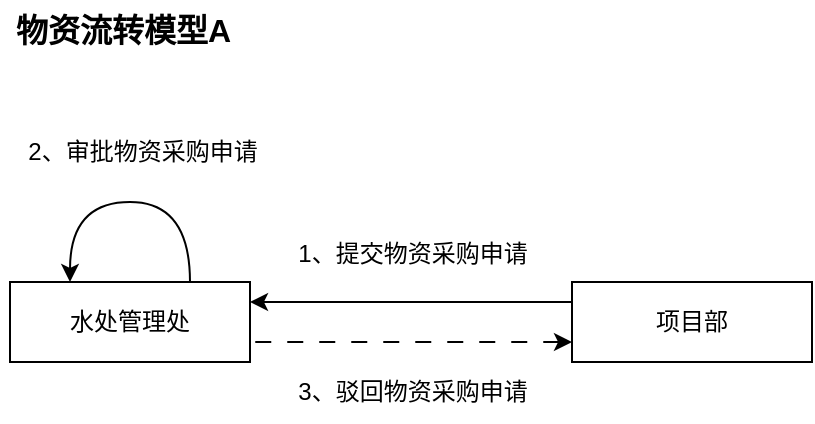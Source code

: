 <mxfile version="22.1.0" type="github" pages="4">
  <diagram name="0001" id="y2zCg2tqc-IcQTNm7M6H">
    <mxGraphModel dx="956" dy="505" grid="1" gridSize="10" guides="1" tooltips="1" connect="1" arrows="1" fold="1" page="1" pageScale="1" pageWidth="1169" pageHeight="827" math="0" shadow="0">
      <root>
        <mxCell id="sdHGfgtrLrPXHbDimJ2l-0" />
        <mxCell id="sdHGfgtrLrPXHbDimJ2l-1" parent="sdHGfgtrLrPXHbDimJ2l-0" />
        <mxCell id="sdHGfgtrLrPXHbDimJ2l-57" value="&lt;b style=&quot;font-size: 16px;&quot;&gt;物资流转模型A&lt;/b&gt;" style="text;html=1;align=left;verticalAlign=middle;resizable=0;points=[];autosize=1;strokeColor=none;fillColor=none;fontSize=16;rounded=0;labelBackgroundColor=none;" parent="sdHGfgtrLrPXHbDimJ2l-1" vertex="1">
          <mxGeometry x="40.5" y="20" width="130" height="30" as="geometry" />
        </mxCell>
        <mxCell id="HL12fgJ5XwXz7NJd2X_L-1" value="" style="rounded=0;orthogonalLoop=1;jettySize=auto;html=1;entryX=1;entryY=0.25;entryDx=0;entryDy=0;exitX=0;exitY=0.25;exitDx=0;exitDy=0;" edge="1" parent="sdHGfgtrLrPXHbDimJ2l-1" source="DtQQWt-DvLBq8CPffun4-25" target="HL12fgJ5XwXz7NJd2X_L-0">
          <mxGeometry relative="1" as="geometry" />
        </mxCell>
        <mxCell id="DtQQWt-DvLBq8CPffun4-25" value="项目部" style="rounded=0;whiteSpace=wrap;html=1;" parent="sdHGfgtrLrPXHbDimJ2l-1" vertex="1">
          <mxGeometry x="321" y="161" width="120" height="40" as="geometry" />
        </mxCell>
        <mxCell id="HL12fgJ5XwXz7NJd2X_L-4" value="" style="edgeStyle=orthogonalEdgeStyle;rounded=0;orthogonalLoop=1;jettySize=auto;html=1;exitX=0.75;exitY=0;exitDx=0;exitDy=0;entryX=0.25;entryY=0;entryDx=0;entryDy=0;elbow=vertical;curved=1;" edge="1" parent="sdHGfgtrLrPXHbDimJ2l-1" source="HL12fgJ5XwXz7NJd2X_L-0" target="HL12fgJ5XwXz7NJd2X_L-0">
          <mxGeometry relative="1" as="geometry">
            <mxPoint x="140" y="81" as="targetPoint" />
            <Array as="points">
              <mxPoint x="130" y="121" />
              <mxPoint x="70" y="121" />
            </Array>
          </mxGeometry>
        </mxCell>
        <mxCell id="HL12fgJ5XwXz7NJd2X_L-0" value="水处管理处" style="rounded=0;whiteSpace=wrap;html=1;" vertex="1" parent="sdHGfgtrLrPXHbDimJ2l-1">
          <mxGeometry x="40" y="161" width="120" height="40" as="geometry" />
        </mxCell>
        <mxCell id="HL12fgJ5XwXz7NJd2X_L-2" value="1、提交物资采购申请" style="text;html=1;align=center;verticalAlign=middle;resizable=0;points=[];autosize=1;strokeColor=none;fillColor=none;" vertex="1" parent="sdHGfgtrLrPXHbDimJ2l-1">
          <mxGeometry x="171" y="132" width="140" height="30" as="geometry" />
        </mxCell>
        <mxCell id="HL12fgJ5XwXz7NJd2X_L-5" value="3、驳回物资采购申请" style="text;html=1;align=center;verticalAlign=middle;resizable=0;points=[];autosize=1;strokeColor=none;fillColor=none;" vertex="1" parent="sdHGfgtrLrPXHbDimJ2l-1">
          <mxGeometry x="171" y="201" width="140" height="30" as="geometry" />
        </mxCell>
        <mxCell id="HL12fgJ5XwXz7NJd2X_L-7" value="" style="rounded=0;orthogonalLoop=1;jettySize=auto;html=1;entryX=1;entryY=0.75;entryDx=0;entryDy=0;exitX=0;exitY=0.75;exitDx=0;exitDy=0;startArrow=classic;startFill=1;endArrow=none;endFill=0;dashed=1;dashPattern=8 8;" edge="1" parent="sdHGfgtrLrPXHbDimJ2l-1" source="DtQQWt-DvLBq8CPffun4-25" target="HL12fgJ5XwXz7NJd2X_L-0">
          <mxGeometry relative="1" as="geometry">
            <mxPoint x="280.5" y="191" as="sourcePoint" />
            <mxPoint x="160.5" y="191" as="targetPoint" />
          </mxGeometry>
        </mxCell>
        <mxCell id="HL12fgJ5XwXz7NJd2X_L-8" value="2、审批物资采购申请" style="text;html=1;align=center;verticalAlign=middle;resizable=0;points=[];autosize=1;strokeColor=none;fillColor=none;" vertex="1" parent="sdHGfgtrLrPXHbDimJ2l-1">
          <mxGeometry x="35.5" y="81" width="140" height="30" as="geometry" />
        </mxCell>
      </root>
    </mxGraphModel>
  </diagram>
  <diagram name="0002" id="v6YHIiIqCK-uheLhkEiw">
    <mxGraphModel dx="956" dy="505" grid="1" gridSize="10" guides="1" tooltips="1" connect="1" arrows="1" fold="1" page="1" pageScale="1" pageWidth="1169" pageHeight="827" math="0" shadow="0">
      <root>
        <mxCell id="5l5dGnRgkD7SMCscCZ9d-0" />
        <mxCell id="5l5dGnRgkD7SMCscCZ9d-1" parent="5l5dGnRgkD7SMCscCZ9d-0" />
        <mxCell id="5l5dGnRgkD7SMCscCZ9d-2" value="&lt;b style=&quot;font-size: 16px;&quot;&gt;物资流转模型B&lt;/b&gt;" style="text;html=1;align=left;verticalAlign=middle;resizable=0;points=[];autosize=1;strokeColor=none;fillColor=none;fontSize=16;rounded=0;labelBackgroundColor=none;" vertex="1" parent="5l5dGnRgkD7SMCscCZ9d-1">
          <mxGeometry x="40.5" y="20" width="130" height="30" as="geometry" />
        </mxCell>
        <mxCell id="5l5dGnRgkD7SMCscCZ9d-3" value="" style="rounded=0;orthogonalLoop=1;jettySize=auto;html=1;entryX=1;entryY=0.25;entryDx=0;entryDy=0;exitX=0;exitY=0.25;exitDx=0;exitDy=0;" edge="1" parent="5l5dGnRgkD7SMCscCZ9d-1" source="5l5dGnRgkD7SMCscCZ9d-4" target="5l5dGnRgkD7SMCscCZ9d-6">
          <mxGeometry relative="1" as="geometry" />
        </mxCell>
        <mxCell id="3BJEEgyNPgTvVs_ZZCeU-1" value="" style="edgeStyle=orthogonalEdgeStyle;rounded=0;orthogonalLoop=1;jettySize=auto;html=1;" edge="1" parent="5l5dGnRgkD7SMCscCZ9d-1" source="5l5dGnRgkD7SMCscCZ9d-4" target="3BJEEgyNPgTvVs_ZZCeU-0">
          <mxGeometry relative="1" as="geometry">
            <Array as="points">
              <mxPoint x="560" y="240" />
              <mxPoint x="560" y="180" />
            </Array>
          </mxGeometry>
        </mxCell>
        <mxCell id="3BJEEgyNPgTvVs_ZZCeU-3" value="" style="edgeStyle=orthogonalEdgeStyle;rounded=0;orthogonalLoop=1;jettySize=auto;html=1;" edge="1" parent="5l5dGnRgkD7SMCscCZ9d-1" source="5l5dGnRgkD7SMCscCZ9d-4" target="3BJEEgyNPgTvVs_ZZCeU-2">
          <mxGeometry relative="1" as="geometry">
            <Array as="points">
              <mxPoint x="560" y="240" />
              <mxPoint x="560" y="300" />
            </Array>
          </mxGeometry>
        </mxCell>
        <mxCell id="5l5dGnRgkD7SMCscCZ9d-4" value="项目部" style="rounded=0;whiteSpace=wrap;html=1;" vertex="1" parent="5l5dGnRgkD7SMCscCZ9d-1">
          <mxGeometry x="321" y="160" width="120" height="160" as="geometry" />
        </mxCell>
        <mxCell id="5l5dGnRgkD7SMCscCZ9d-5" value="" style="edgeStyle=orthogonalEdgeStyle;rounded=0;orthogonalLoop=1;jettySize=auto;html=1;exitX=0.75;exitY=0;exitDx=0;exitDy=0;entryX=0.25;entryY=0;entryDx=0;entryDy=0;elbow=vertical;curved=1;" edge="1" parent="5l5dGnRgkD7SMCscCZ9d-1" source="5l5dGnRgkD7SMCscCZ9d-6" target="5l5dGnRgkD7SMCscCZ9d-6">
          <mxGeometry relative="1" as="geometry">
            <mxPoint x="140" y="80" as="targetPoint" />
            <Array as="points">
              <mxPoint x="130" y="120" />
              <mxPoint x="70" y="120" />
            </Array>
          </mxGeometry>
        </mxCell>
        <mxCell id="kY5L23jOg3op1AkV3N7v-1" value="" style="edgeStyle=orthogonalEdgeStyle;rounded=0;orthogonalLoop=1;jettySize=auto;html=1;entryX=0.25;entryY=0;entryDx=0;entryDy=0;" edge="1" parent="5l5dGnRgkD7SMCscCZ9d-1" source="5l5dGnRgkD7SMCscCZ9d-6" target="kY5L23jOg3op1AkV3N7v-0">
          <mxGeometry relative="1" as="geometry" />
        </mxCell>
        <mxCell id="5l5dGnRgkD7SMCscCZ9d-6" value="水处管理处" style="rounded=0;whiteSpace=wrap;html=1;" vertex="1" parent="5l5dGnRgkD7SMCscCZ9d-1">
          <mxGeometry x="40" y="161" width="120" height="160" as="geometry" />
        </mxCell>
        <mxCell id="5l5dGnRgkD7SMCscCZ9d-7" value="1、提交物资采购申请" style="text;html=1;align=center;verticalAlign=middle;resizable=0;points=[];autosize=1;strokeColor=none;fillColor=none;" vertex="1" parent="5l5dGnRgkD7SMCscCZ9d-1">
          <mxGeometry x="170" y="165" width="140" height="30" as="geometry" />
        </mxCell>
        <mxCell id="5l5dGnRgkD7SMCscCZ9d-8" value="3、同意物资采购申请" style="text;html=1;align=center;verticalAlign=middle;resizable=0;points=[];autosize=1;strokeColor=none;fillColor=none;" vertex="1" parent="5l5dGnRgkD7SMCscCZ9d-1">
          <mxGeometry x="171" y="242" width="140" height="30" as="geometry" />
        </mxCell>
        <mxCell id="5l5dGnRgkD7SMCscCZ9d-9" value="" style="rounded=0;orthogonalLoop=1;jettySize=auto;html=1;entryX=1;entryY=0.75;entryDx=0;entryDy=0;exitX=0;exitY=0.75;exitDx=0;exitDy=0;startArrow=classic;startFill=1;endArrow=none;endFill=0;dashed=1;dashPattern=8 8;" edge="1" parent="5l5dGnRgkD7SMCscCZ9d-1" source="5l5dGnRgkD7SMCscCZ9d-4" target="5l5dGnRgkD7SMCscCZ9d-6">
          <mxGeometry relative="1" as="geometry">
            <mxPoint x="280.5" y="190" as="sourcePoint" />
            <mxPoint x="160.5" y="190" as="targetPoint" />
          </mxGeometry>
        </mxCell>
        <mxCell id="5l5dGnRgkD7SMCscCZ9d-10" value="2、审批物资采购申请" style="text;html=1;align=center;verticalAlign=middle;resizable=0;points=[];autosize=1;strokeColor=none;fillColor=none;" vertex="1" parent="5l5dGnRgkD7SMCscCZ9d-1">
          <mxGeometry x="35.5" y="80" width="140" height="30" as="geometry" />
        </mxCell>
        <mxCell id="kY5L23jOg3op1AkV3N7v-3" value="" style="edgeStyle=orthogonalEdgeStyle;rounded=0;orthogonalLoop=1;jettySize=auto;html=1;exitX=0.75;exitY=0;exitDx=0;exitDy=0;" edge="1" parent="5l5dGnRgkD7SMCscCZ9d-1" source="kY5L23jOg3op1AkV3N7v-0">
          <mxGeometry relative="1" as="geometry">
            <mxPoint x="381" y="320" as="targetPoint" />
          </mxGeometry>
        </mxCell>
        <mxCell id="kY5L23jOg3op1AkV3N7v-0" value="物资供应商" style="rounded=0;whiteSpace=wrap;html=1;" vertex="1" parent="5l5dGnRgkD7SMCscCZ9d-1">
          <mxGeometry x="40" y="400" width="400" height="80" as="geometry" />
        </mxCell>
        <mxCell id="kY5L23jOg3op1AkV3N7v-4" value="4、采购物资" style="text;html=1;align=center;verticalAlign=middle;resizable=0;points=[];autosize=1;strokeColor=none;fillColor=none;" vertex="1" parent="5l5dGnRgkD7SMCscCZ9d-1">
          <mxGeometry x="30.5" y="359" width="90" height="30" as="geometry" />
        </mxCell>
        <mxCell id="kY5L23jOg3op1AkV3N7v-5" value="5、供应物资" style="text;html=1;align=center;verticalAlign=middle;resizable=0;points=[];autosize=1;strokeColor=none;fillColor=none;" vertex="1" parent="5l5dGnRgkD7SMCscCZ9d-1">
          <mxGeometry x="361" y="359" width="90" height="30" as="geometry" />
        </mxCell>
        <mxCell id="3BJEEgyNPgTvVs_ZZCeU-0" value="施工点1" style="rounded=0;whiteSpace=wrap;html=1;" vertex="1" parent="5l5dGnRgkD7SMCscCZ9d-1">
          <mxGeometry x="600" y="160" width="120" height="40" as="geometry" />
        </mxCell>
        <mxCell id="3BJEEgyNPgTvVs_ZZCeU-2" value="施工点2" style="rounded=0;whiteSpace=wrap;html=1;" vertex="1" parent="5l5dGnRgkD7SMCscCZ9d-1">
          <mxGeometry x="600" y="280" width="120" height="40" as="geometry" />
        </mxCell>
        <mxCell id="3BJEEgyNPgTvVs_ZZCeU-4" value="6、调拨物资" style="text;html=1;align=center;verticalAlign=middle;resizable=0;points=[];autosize=1;strokeColor=none;fillColor=none;" vertex="1" parent="5l5dGnRgkD7SMCscCZ9d-1">
          <mxGeometry x="451" y="200" width="90" height="30" as="geometry" />
        </mxCell>
      </root>
    </mxGraphModel>
  </diagram>
  <diagram name="0003" id="Mt6E186VUYARQVFkgp3S">
    <mxGraphModel dx="956" dy="505" grid="1" gridSize="10" guides="1" tooltips="1" connect="1" arrows="1" fold="1" page="1" pageScale="1" pageWidth="1169" pageHeight="827" math="0" shadow="0">
      <root>
        <mxCell id="tSfsUS1J5i7wrl0EEr2g-0" />
        <mxCell id="tSfsUS1J5i7wrl0EEr2g-1" parent="tSfsUS1J5i7wrl0EEr2g-0" />
        <mxCell id="tSfsUS1J5i7wrl0EEr2g-2" value="&lt;b style=&quot;font-size: 16px;&quot;&gt;物资流转模型C&lt;/b&gt;" style="text;html=1;align=left;verticalAlign=middle;resizable=0;points=[];autosize=1;strokeColor=none;fillColor=none;fontSize=16;rounded=0;labelBackgroundColor=none;" vertex="1" parent="tSfsUS1J5i7wrl0EEr2g-1">
          <mxGeometry x="40.5" y="20" width="130" height="30" as="geometry" />
        </mxCell>
        <mxCell id="tSfsUS1J5i7wrl0EEr2g-3" value="" style="rounded=0;orthogonalLoop=1;jettySize=auto;html=1;entryX=1;entryY=0.25;entryDx=0;entryDy=0;exitX=0;exitY=0.25;exitDx=0;exitDy=0;" edge="1" parent="tSfsUS1J5i7wrl0EEr2g-1" source="tSfsUS1J5i7wrl0EEr2g-6" target="tSfsUS1J5i7wrl0EEr2g-9">
          <mxGeometry relative="1" as="geometry" />
        </mxCell>
        <mxCell id="tSfsUS1J5i7wrl0EEr2g-4" value="" style="edgeStyle=orthogonalEdgeStyle;rounded=0;orthogonalLoop=1;jettySize=auto;html=1;" edge="1" parent="tSfsUS1J5i7wrl0EEr2g-1" source="tSfsUS1J5i7wrl0EEr2g-6" target="tSfsUS1J5i7wrl0EEr2g-18">
          <mxGeometry relative="1" as="geometry">
            <Array as="points">
              <mxPoint x="560" y="240" />
              <mxPoint x="560" y="180" />
            </Array>
          </mxGeometry>
        </mxCell>
        <mxCell id="tSfsUS1J5i7wrl0EEr2g-5" value="" style="edgeStyle=orthogonalEdgeStyle;rounded=0;orthogonalLoop=1;jettySize=auto;html=1;" edge="1" parent="tSfsUS1J5i7wrl0EEr2g-1" source="tSfsUS1J5i7wrl0EEr2g-6" target="tSfsUS1J5i7wrl0EEr2g-19">
          <mxGeometry relative="1" as="geometry">
            <Array as="points">
              <mxPoint x="560" y="240" />
              <mxPoint x="560" y="300" />
            </Array>
          </mxGeometry>
        </mxCell>
        <mxCell id="tSfsUS1J5i7wrl0EEr2g-6" value="项目部" style="rounded=0;whiteSpace=wrap;html=1;" vertex="1" parent="tSfsUS1J5i7wrl0EEr2g-1">
          <mxGeometry x="321" y="160" width="120" height="160" as="geometry" />
        </mxCell>
        <mxCell id="tSfsUS1J5i7wrl0EEr2g-7" value="" style="edgeStyle=orthogonalEdgeStyle;rounded=0;orthogonalLoop=1;jettySize=auto;html=1;exitX=0.75;exitY=0;exitDx=0;exitDy=0;entryX=0.25;entryY=0;entryDx=0;entryDy=0;elbow=vertical;curved=1;" edge="1" parent="tSfsUS1J5i7wrl0EEr2g-1" source="tSfsUS1J5i7wrl0EEr2g-9" target="tSfsUS1J5i7wrl0EEr2g-9">
          <mxGeometry relative="1" as="geometry">
            <mxPoint x="140" y="80" as="targetPoint" />
            <Array as="points">
              <mxPoint x="130" y="120" />
              <mxPoint x="70" y="120" />
            </Array>
          </mxGeometry>
        </mxCell>
        <mxCell id="tSfsUS1J5i7wrl0EEr2g-9" value="水处管理处" style="rounded=0;whiteSpace=wrap;html=1;" vertex="1" parent="tSfsUS1J5i7wrl0EEr2g-1">
          <mxGeometry x="40" y="161" width="120" height="160" as="geometry" />
        </mxCell>
        <mxCell id="tSfsUS1J5i7wrl0EEr2g-10" value="2、提交物资报损申请" style="text;html=1;align=center;verticalAlign=middle;resizable=0;points=[];autosize=1;strokeColor=none;fillColor=none;" vertex="1" parent="tSfsUS1J5i7wrl0EEr2g-1">
          <mxGeometry x="170" y="165" width="140" height="30" as="geometry" />
        </mxCell>
        <mxCell id="tSfsUS1J5i7wrl0EEr2g-11" value="3、驳回物资报损申请" style="text;html=1;align=center;verticalAlign=middle;resizable=0;points=[];autosize=1;strokeColor=none;fillColor=none;" vertex="1" parent="tSfsUS1J5i7wrl0EEr2g-1">
          <mxGeometry x="171" y="242" width="140" height="30" as="geometry" />
        </mxCell>
        <mxCell id="tSfsUS1J5i7wrl0EEr2g-12" value="" style="rounded=0;orthogonalLoop=1;jettySize=auto;html=1;entryX=1;entryY=0.75;entryDx=0;entryDy=0;exitX=0;exitY=0.75;exitDx=0;exitDy=0;startArrow=classic;startFill=1;endArrow=none;endFill=0;dashed=1;" edge="1" parent="tSfsUS1J5i7wrl0EEr2g-1" source="tSfsUS1J5i7wrl0EEr2g-6" target="tSfsUS1J5i7wrl0EEr2g-9">
          <mxGeometry relative="1" as="geometry">
            <mxPoint x="280.5" y="190" as="sourcePoint" />
            <mxPoint x="160.5" y="190" as="targetPoint" />
          </mxGeometry>
        </mxCell>
        <mxCell id="tSfsUS1J5i7wrl0EEr2g-13" value="2、审批物资报损申请" style="text;html=1;align=center;verticalAlign=middle;resizable=0;points=[];autosize=1;strokeColor=none;fillColor=none;" vertex="1" parent="tSfsUS1J5i7wrl0EEr2g-1">
          <mxGeometry x="35.5" y="80" width="140" height="30" as="geometry" />
        </mxCell>
        <mxCell id="tSfsUS1J5i7wrl0EEr2g-18" value="施工点1" style="rounded=0;whiteSpace=wrap;html=1;" vertex="1" parent="tSfsUS1J5i7wrl0EEr2g-1">
          <mxGeometry x="600" y="160" width="120" height="40" as="geometry" />
        </mxCell>
        <mxCell id="tSfsUS1J5i7wrl0EEr2g-19" value="施工点2" style="rounded=0;whiteSpace=wrap;html=1;" vertex="1" parent="tSfsUS1J5i7wrl0EEr2g-1">
          <mxGeometry x="600" y="280" width="120" height="40" as="geometry" />
        </mxCell>
        <mxCell id="tSfsUS1J5i7wrl0EEr2g-20" value="1、巡检物资" style="text;html=1;align=center;verticalAlign=middle;resizable=0;points=[];autosize=1;strokeColor=none;fillColor=none;" vertex="1" parent="tSfsUS1J5i7wrl0EEr2g-1">
          <mxGeometry x="451" y="200" width="90" height="30" as="geometry" />
        </mxCell>
      </root>
    </mxGraphModel>
  </diagram>
  <diagram name="0004" id="PrAp4itvaBt87cNJZUI-">
    <mxGraphModel dx="956" dy="505" grid="1" gridSize="10" guides="1" tooltips="1" connect="1" arrows="1" fold="1" page="1" pageScale="1" pageWidth="1169" pageHeight="827" math="0" shadow="0">
      <root>
        <mxCell id="rhkgWrkCz8rwqg9atT6y-0" />
        <mxCell id="rhkgWrkCz8rwqg9atT6y-1" parent="rhkgWrkCz8rwqg9atT6y-0" />
        <mxCell id="rhkgWrkCz8rwqg9atT6y-2" value="&lt;b style=&quot;font-size: 16px;&quot;&gt;物资流转模型C&lt;/b&gt;" style="text;html=1;align=left;verticalAlign=middle;resizable=0;points=[];autosize=1;strokeColor=none;fillColor=none;fontSize=16;rounded=0;labelBackgroundColor=none;" vertex="1" parent="rhkgWrkCz8rwqg9atT6y-1">
          <mxGeometry x="40.5" y="20" width="130" height="30" as="geometry" />
        </mxCell>
        <mxCell id="rhkgWrkCz8rwqg9atT6y-3" value="" style="rounded=0;orthogonalLoop=1;jettySize=auto;html=1;entryX=1;entryY=0.25;entryDx=0;entryDy=0;exitX=0;exitY=0.25;exitDx=0;exitDy=0;" edge="1" parent="rhkgWrkCz8rwqg9atT6y-1" source="rhkgWrkCz8rwqg9atT6y-6" target="rhkgWrkCz8rwqg9atT6y-8">
          <mxGeometry relative="1" as="geometry" />
        </mxCell>
        <mxCell id="rhkgWrkCz8rwqg9atT6y-4" value="" style="edgeStyle=orthogonalEdgeStyle;rounded=0;orthogonalLoop=1;jettySize=auto;html=1;exitX=1;exitY=0.25;exitDx=0;exitDy=0;" edge="1" parent="rhkgWrkCz8rwqg9atT6y-1" source="rhkgWrkCz8rwqg9atT6y-6" target="rhkgWrkCz8rwqg9atT6y-13">
          <mxGeometry relative="1" as="geometry">
            <Array as="points">
              <mxPoint x="441" y="200" />
              <mxPoint x="560" y="200" />
              <mxPoint x="560" y="180" />
            </Array>
          </mxGeometry>
        </mxCell>
        <mxCell id="rhkgWrkCz8rwqg9atT6y-5" value="" style="edgeStyle=orthogonalEdgeStyle;rounded=0;orthogonalLoop=1;jettySize=auto;html=1;exitX=1;exitY=0.25;exitDx=0;exitDy=0;" edge="1" parent="rhkgWrkCz8rwqg9atT6y-1" source="rhkgWrkCz8rwqg9atT6y-6" target="rhkgWrkCz8rwqg9atT6y-14">
          <mxGeometry relative="1" as="geometry">
            <Array as="points">
              <mxPoint x="441" y="200" />
              <mxPoint x="560" y="200" />
              <mxPoint x="560" y="300" />
            </Array>
          </mxGeometry>
        </mxCell>
        <mxCell id="kuHJDLZLfgHXMEPthII--1" value="" style="edgeStyle=orthogonalEdgeStyle;rounded=0;orthogonalLoop=1;jettySize=auto;html=1;exitX=1;exitY=0.75;exitDx=0;exitDy=0;dashed=1;dashPattern=8 8;" edge="1" parent="rhkgWrkCz8rwqg9atT6y-1" source="rhkgWrkCz8rwqg9atT6y-6">
          <mxGeometry relative="1" as="geometry">
            <mxPoint x="720" y="300.5" as="targetPoint" />
            <Array as="points">
              <mxPoint x="480" y="280" />
              <mxPoint x="480" y="350" />
              <mxPoint x="800" y="350" />
              <mxPoint x="800" y="301" />
            </Array>
          </mxGeometry>
        </mxCell>
        <mxCell id="kuHJDLZLfgHXMEPthII--5" value="" style="edgeStyle=orthogonalEdgeStyle;rounded=0;orthogonalLoop=1;jettySize=auto;html=1;exitX=1;exitY=0.75;exitDx=0;exitDy=0;entryX=1;entryY=0.5;entryDx=0;entryDy=0;dashed=1;dashPattern=8 8;" edge="1" parent="rhkgWrkCz8rwqg9atT6y-1" source="rhkgWrkCz8rwqg9atT6y-6" target="rhkgWrkCz8rwqg9atT6y-13">
          <mxGeometry relative="1" as="geometry">
            <mxPoint x="720" y="180" as="targetPoint" />
            <Array as="points">
              <mxPoint x="480" y="280" />
              <mxPoint x="480" y="350" />
              <mxPoint x="800" y="350" />
              <mxPoint x="800" y="180" />
            </Array>
          </mxGeometry>
        </mxCell>
        <mxCell id="rhkgWrkCz8rwqg9atT6y-6" value="项目部" style="rounded=0;whiteSpace=wrap;html=1;" vertex="1" parent="rhkgWrkCz8rwqg9atT6y-1">
          <mxGeometry x="321" y="160" width="120" height="160" as="geometry" />
        </mxCell>
        <mxCell id="rhkgWrkCz8rwqg9atT6y-7" value="" style="edgeStyle=orthogonalEdgeStyle;rounded=0;orthogonalLoop=1;jettySize=auto;html=1;exitX=0.75;exitY=0;exitDx=0;exitDy=0;entryX=0.25;entryY=0;entryDx=0;entryDy=0;elbow=vertical;curved=1;" edge="1" parent="rhkgWrkCz8rwqg9atT6y-1" source="rhkgWrkCz8rwqg9atT6y-8" target="rhkgWrkCz8rwqg9atT6y-8">
          <mxGeometry relative="1" as="geometry">
            <mxPoint x="140" y="80" as="targetPoint" />
            <Array as="points">
              <mxPoint x="130" y="120" />
              <mxPoint x="70" y="120" />
            </Array>
          </mxGeometry>
        </mxCell>
        <mxCell id="f4bf28SdeXL_mjgj8BNk-1" value="" style="edgeStyle=orthogonalEdgeStyle;rounded=0;orthogonalLoop=1;jettySize=auto;html=1;entryX=0.25;entryY=0;entryDx=0;entryDy=0;dashed=1;dashPattern=8 8;" edge="1" parent="rhkgWrkCz8rwqg9atT6y-1" source="rhkgWrkCz8rwqg9atT6y-8" target="f4bf28SdeXL_mjgj8BNk-0">
          <mxGeometry relative="1" as="geometry" />
        </mxCell>
        <mxCell id="rhkgWrkCz8rwqg9atT6y-8" value="水处管理处" style="rounded=0;whiteSpace=wrap;html=1;" vertex="1" parent="rhkgWrkCz8rwqg9atT6y-1">
          <mxGeometry x="40" y="160" width="120" height="160" as="geometry" />
        </mxCell>
        <mxCell id="rhkgWrkCz8rwqg9atT6y-9" value="2、提交物资报损申请" style="text;html=1;align=center;verticalAlign=middle;resizable=0;points=[];autosize=1;strokeColor=none;fillColor=none;" vertex="1" parent="rhkgWrkCz8rwqg9atT6y-1">
          <mxGeometry x="170" y="165" width="140" height="30" as="geometry" />
        </mxCell>
        <mxCell id="rhkgWrkCz8rwqg9atT6y-10" value="4、同意物资报损申请" style="text;html=1;align=center;verticalAlign=middle;resizable=0;points=[];autosize=1;strokeColor=none;fillColor=none;" vertex="1" parent="rhkgWrkCz8rwqg9atT6y-1">
          <mxGeometry x="171" y="242" width="140" height="30" as="geometry" />
        </mxCell>
        <mxCell id="rhkgWrkCz8rwqg9atT6y-11" value="" style="rounded=0;orthogonalLoop=1;jettySize=auto;html=1;entryX=1;entryY=0.75;entryDx=0;entryDy=0;exitX=0;exitY=0.75;exitDx=0;exitDy=0;startArrow=classic;startFill=1;endArrow=none;endFill=0;dashed=1;" edge="1" parent="rhkgWrkCz8rwqg9atT6y-1" source="rhkgWrkCz8rwqg9atT6y-6" target="rhkgWrkCz8rwqg9atT6y-8">
          <mxGeometry relative="1" as="geometry">
            <mxPoint x="280.5" y="190" as="sourcePoint" />
            <mxPoint x="160.5" y="190" as="targetPoint" />
          </mxGeometry>
        </mxCell>
        <mxCell id="rhkgWrkCz8rwqg9atT6y-12" value="2、审批物资报损申请" style="text;html=1;align=center;verticalAlign=middle;resizable=0;points=[];autosize=1;strokeColor=none;fillColor=none;" vertex="1" parent="rhkgWrkCz8rwqg9atT6y-1">
          <mxGeometry x="35.5" y="80" width="140" height="30" as="geometry" />
        </mxCell>
        <mxCell id="rhkgWrkCz8rwqg9atT6y-13" value="施工点1" style="rounded=0;whiteSpace=wrap;html=1;" vertex="1" parent="rhkgWrkCz8rwqg9atT6y-1">
          <mxGeometry x="600" y="160" width="120" height="40" as="geometry" />
        </mxCell>
        <mxCell id="rhkgWrkCz8rwqg9atT6y-14" value="施工点2" style="rounded=0;whiteSpace=wrap;html=1;" vertex="1" parent="rhkgWrkCz8rwqg9atT6y-1">
          <mxGeometry x="600" y="280" width="120" height="40" as="geometry" />
        </mxCell>
        <mxCell id="rhkgWrkCz8rwqg9atT6y-15" value="1、巡检物资" style="text;html=1;align=center;verticalAlign=middle;resizable=0;points=[];autosize=1;strokeColor=none;fillColor=none;" vertex="1" parent="rhkgWrkCz8rwqg9atT6y-1">
          <mxGeometry x="451" y="165" width="90" height="30" as="geometry" />
        </mxCell>
        <mxCell id="HonkUYf3fHFPPM2gwlxm-1" value="" style="edgeStyle=orthogonalEdgeStyle;rounded=0;orthogonalLoop=1;jettySize=auto;html=1;entryX=0.5;entryY=1;entryDx=0;entryDy=0;exitX=0.75;exitY=0;exitDx=0;exitDy=0;dashed=1;dashPattern=8 8;" edge="1" parent="rhkgWrkCz8rwqg9atT6y-1" source="f4bf28SdeXL_mjgj8BNk-0" target="rhkgWrkCz8rwqg9atT6y-6">
          <mxGeometry relative="1" as="geometry">
            <mxPoint x="381" y="321" as="targetPoint" />
          </mxGeometry>
        </mxCell>
        <mxCell id="f4bf28SdeXL_mjgj8BNk-0" value="水处管理处" style="rounded=0;whiteSpace=wrap;html=1;" vertex="1" parent="rhkgWrkCz8rwqg9atT6y-1">
          <mxGeometry x="40" y="401" width="400" height="80" as="geometry" />
        </mxCell>
        <mxCell id="HonkUYf3fHFPPM2gwlxm-2" value="5、采购物资" style="text;html=1;align=center;verticalAlign=middle;resizable=0;points=[];autosize=1;strokeColor=none;fillColor=none;" vertex="1" parent="rhkgWrkCz8rwqg9atT6y-1">
          <mxGeometry x="30" y="370" width="90" height="30" as="geometry" />
        </mxCell>
        <mxCell id="HonkUYf3fHFPPM2gwlxm-3" value="6、供应物资" style="text;html=1;align=center;verticalAlign=middle;resizable=0;points=[];autosize=1;strokeColor=none;fillColor=none;" vertex="1" parent="rhkgWrkCz8rwqg9atT6y-1">
          <mxGeometry x="361" y="367" width="90" height="30" as="geometry" />
        </mxCell>
        <mxCell id="kuHJDLZLfgHXMEPthII--6" value="7、调拨物资" style="text;html=1;align=center;verticalAlign=middle;resizable=0;points=[];autosize=1;strokeColor=none;fillColor=none;" vertex="1" parent="rhkgWrkCz8rwqg9atT6y-1">
          <mxGeometry x="610" y="355" width="90" height="30" as="geometry" />
        </mxCell>
      </root>
    </mxGraphModel>
  </diagram>
</mxfile>

